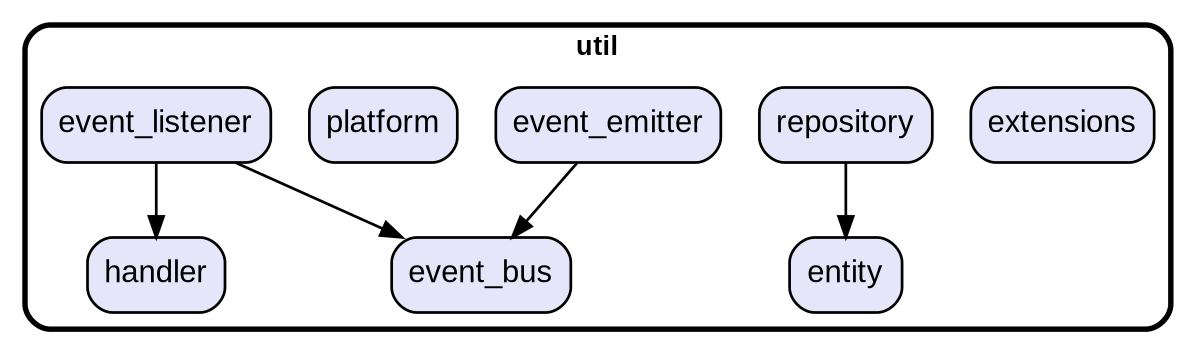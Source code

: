 digraph "" {
  graph [style=rounded fontname="Arial Black" fontsize=13 penwidth=2.6];
  node [shape=rect style="filled,rounded" fontname=Arial fontsize=15 fillcolor=Lavender penwidth=1.3];
  edge [penwidth=1.3];
  "/handler.dart" [label="handler"];
  "/event_bus.dart" [label="event_bus"];
  "/extensions.dart" [label="extensions"];
  "/repository.dart" [label="repository"];
  "/event_emitter.dart" [label="event_emitter"];
  "/platform.dart" [label="platform"];
  "/event_listener.dart" [label="event_listener"];
  "/entity.dart" [label="entity"];
  subgraph "cluster~" {
    label="util";
    "/handler.dart";
    "/event_bus.dart";
    "/extensions.dart";
    "/repository.dart";
    "/event_emitter.dart";
    "/platform.dart";
    "/event_listener.dart";
    "/entity.dart";
  }
  "/repository.dart" -> "/entity.dart";
  "/event_emitter.dart" -> "/event_bus.dart";
  "/event_listener.dart" -> "/event_bus.dart";
  "/event_listener.dart" -> "/handler.dart";
}
